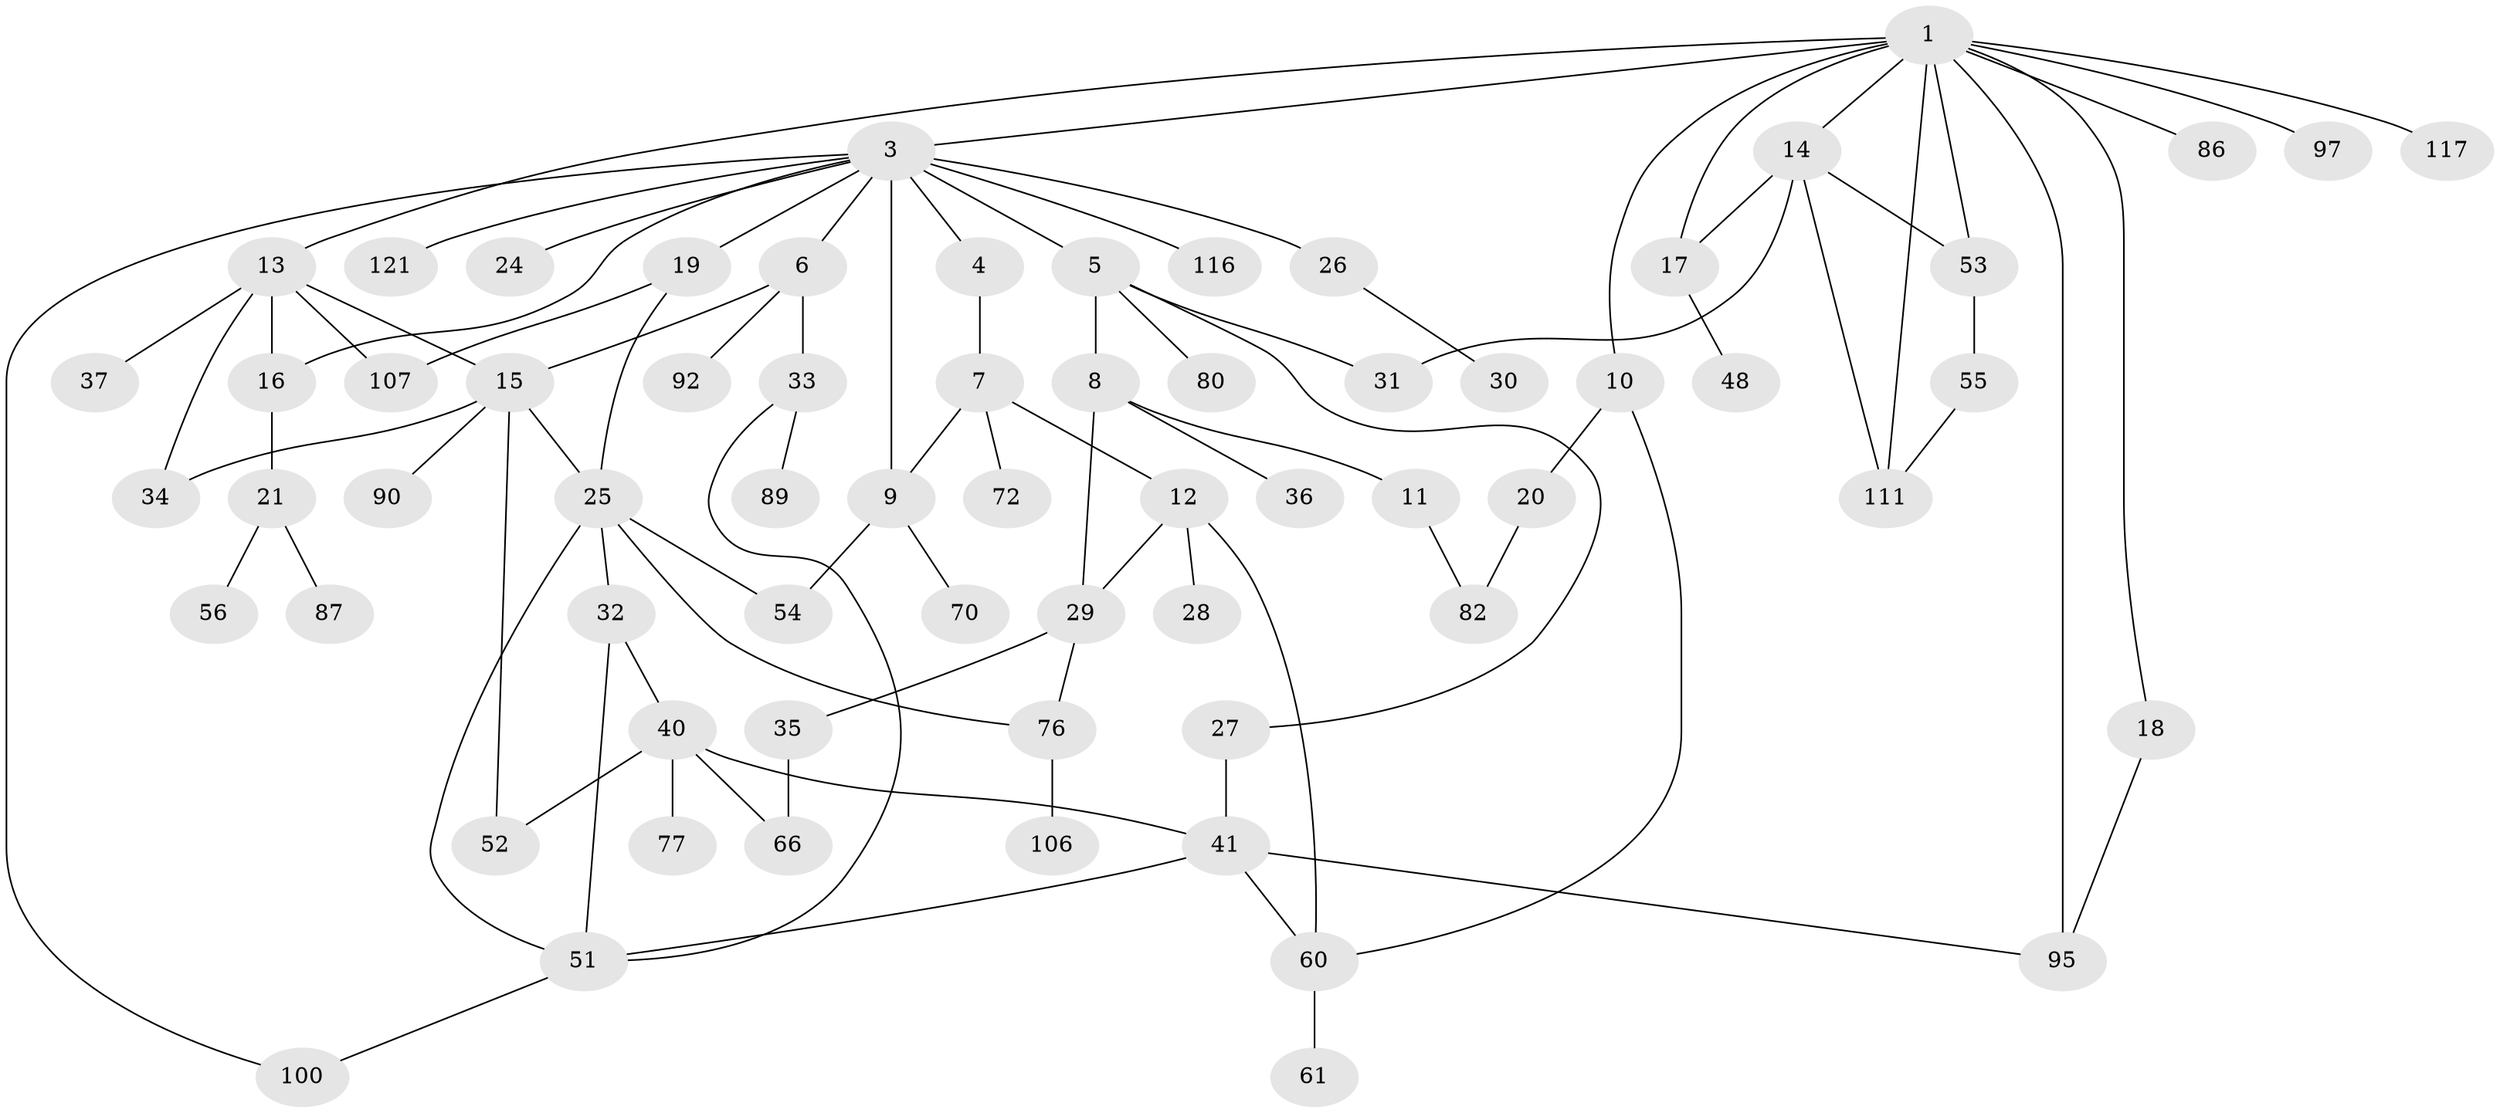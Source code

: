 // original degree distribution, {7: 0.007575757575757576, 6: 0.022727272727272728, 11: 0.007575757575757576, 2: 0.32575757575757575, 5: 0.05303030303030303, 4: 0.09090909090909091, 3: 0.18181818181818182, 1: 0.3106060606060606}
// Generated by graph-tools (version 1.1) at 2025/16/03/04/25 18:16:50]
// undirected, 66 vertices, 91 edges
graph export_dot {
graph [start="1"]
  node [color=gray90,style=filled];
  1 [super="+2+44"];
  3 [super="+71+67"];
  4;
  5;
  6 [super="+43"];
  7;
  8;
  9 [super="+91"];
  10 [super="+23"];
  11;
  12;
  13 [super="+22"];
  14 [super="+78+99"];
  15 [super="+50"];
  16;
  17;
  18 [super="+85"];
  19;
  20;
  21 [super="+59+47"];
  24;
  25 [super="+74+46"];
  26 [super="+84+94"];
  27 [super="+125"];
  28 [super="+39+79"];
  29 [super="+98"];
  30;
  31;
  32 [super="+49+57"];
  33 [super="+96+65"];
  34 [super="+63+38"];
  35 [super="+103+81+62"];
  36;
  37;
  40 [super="+45"];
  41 [super="+42+83"];
  48 [super="+114+93"];
  51 [super="+68"];
  52;
  53;
  54 [super="+108"];
  55;
  56 [super="+102"];
  60 [super="+64+113"];
  61;
  66;
  70;
  72;
  76 [super="+119+104"];
  77 [super="+101"];
  80;
  82;
  86;
  87;
  89;
  90;
  92;
  95;
  97;
  100;
  106;
  107 [super="+110"];
  111 [super="+129"];
  116 [super="+128"];
  117;
  121;
  1 -- 10;
  1 -- 53;
  1 -- 86;
  1 -- 117;
  1 -- 111;
  1 -- 18;
  1 -- 3;
  1 -- 13;
  1 -- 14;
  1 -- 95;
  1 -- 17;
  1 -- 97;
  3 -- 4;
  3 -- 5;
  3 -- 6;
  3 -- 16;
  3 -- 19;
  3 -- 24;
  3 -- 26 [weight=2];
  3 -- 116;
  3 -- 121;
  3 -- 9;
  3 -- 100;
  4 -- 7;
  5 -- 8;
  5 -- 27;
  5 -- 31;
  5 -- 80;
  6 -- 15;
  6 -- 33;
  6 -- 92;
  7 -- 9;
  7 -- 12;
  7 -- 72;
  8 -- 11;
  8 -- 29;
  8 -- 36;
  9 -- 70;
  9 -- 54;
  10 -- 20;
  10 -- 60;
  11 -- 82;
  12 -- 28;
  12 -- 29;
  12 -- 60;
  13 -- 34;
  13 -- 16;
  13 -- 37;
  13 -- 107;
  13 -- 15;
  14 -- 17;
  14 -- 111;
  14 -- 31;
  14 -- 53;
  15 -- 25;
  15 -- 34;
  15 -- 52;
  15 -- 90;
  16 -- 21;
  17 -- 48;
  18 -- 95;
  19 -- 25;
  19 -- 107;
  20 -- 82;
  21 -- 56;
  21 -- 87;
  25 -- 32;
  25 -- 54;
  25 -- 76;
  25 -- 51;
  26 -- 30;
  27 -- 41;
  29 -- 35;
  29 -- 76;
  32 -- 40;
  32 -- 51 [weight=2];
  33 -- 51;
  33 -- 89;
  35 -- 66;
  40 -- 41;
  40 -- 52;
  40 -- 77;
  40 -- 66;
  41 -- 51;
  41 -- 60;
  41 -- 95;
  51 -- 100;
  53 -- 55;
  55 -- 111;
  60 -- 61;
  76 -- 106;
}
